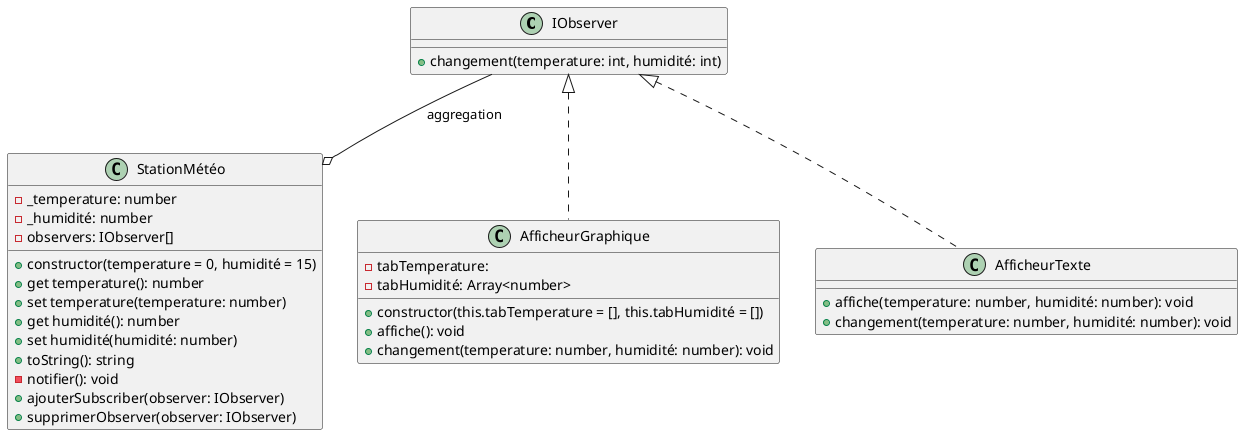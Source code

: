 @startuml stationMeteo
class  IObserver{
   + changement(temperature: int, humidité: int)
}

class StationMétéo{
- _temperature: number
  - _humidité: number
  - observers: IObserver[]
  + constructor(temperature = 0, humidité = 15)
  + get temperature(): number
  + set temperature(temperature: number)
  + get humidité(): number
  + set humidité(humidité: number)
  + toString(): string
  - notifier(): void
  + ajouterSubscriber(observer: IObserver)
  + supprimerObserver(observer: IObserver)
  }

class AfficheurGraphique implements IObserver{
- tabTemperature: 
  - tabHumidité: Array<number>
  + constructor(this.tabTemperature = [], this.tabHumidité = [])
  + affiche(): void
  + changement(temperature: number, humidité: number): void
}
class AfficheurTexte implements IObserver {
+ affiche(temperature: number, humidité: number): void
+ changement(temperature: number, humidité: number): void
}
IObserver --o StationMétéo : aggregation

@enduml
